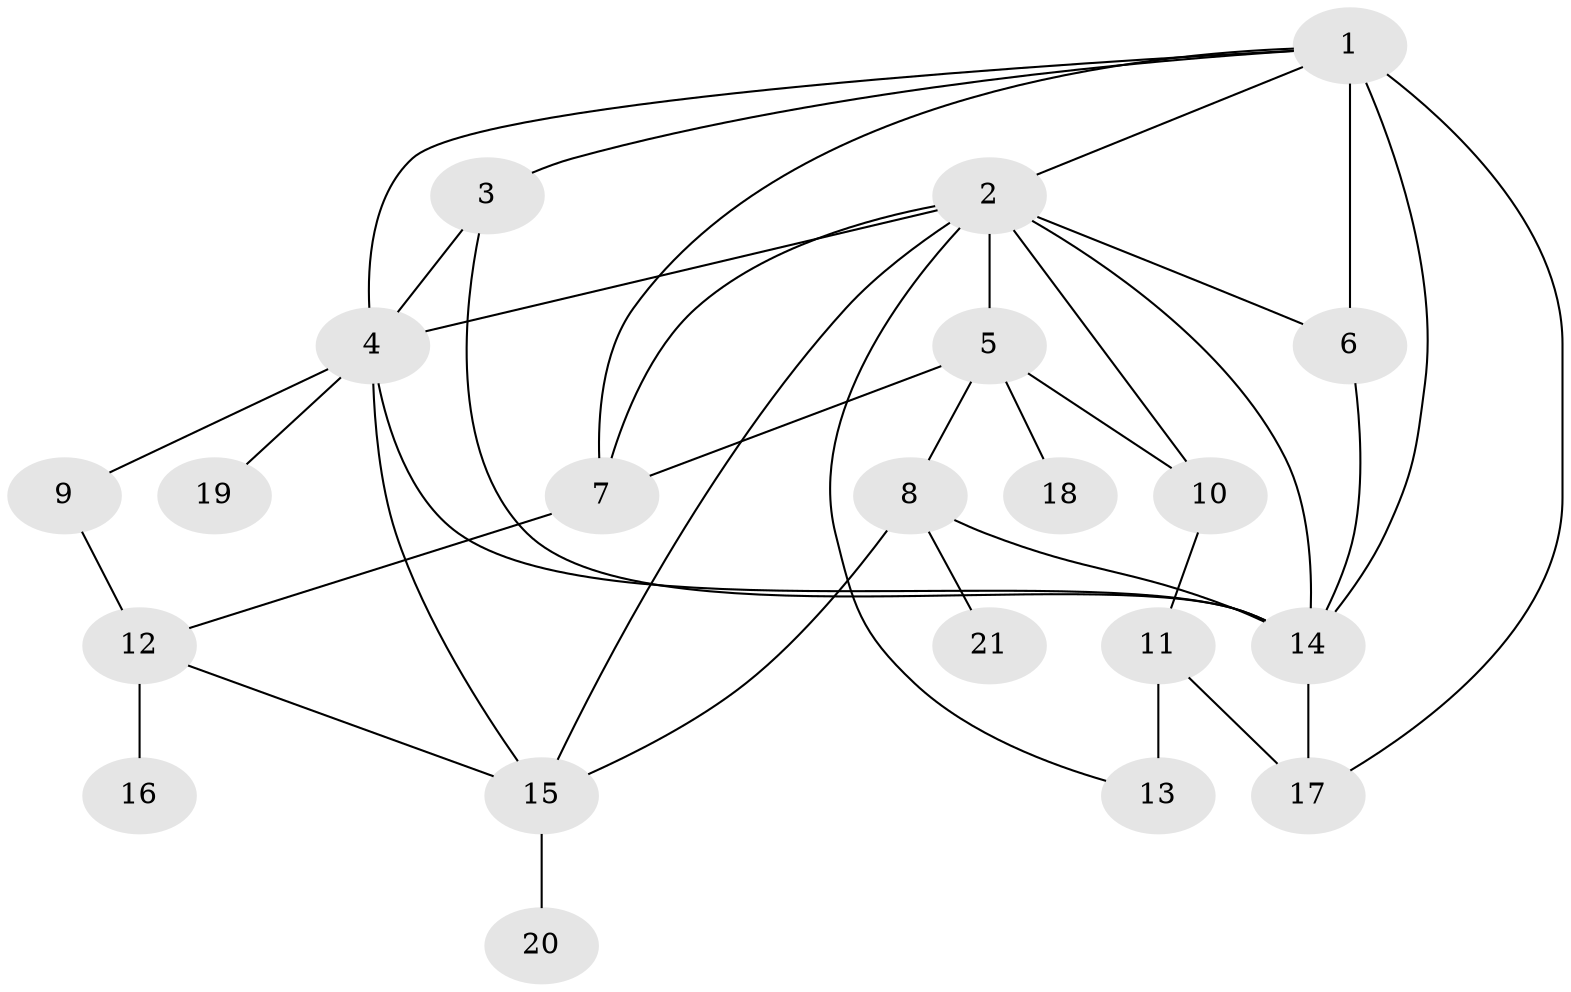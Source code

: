 // original degree distribution, {12: 0.019230769230769232, 8: 0.019230769230769232, 4: 0.1346153846153846, 5: 0.057692307692307696, 3: 0.28846153846153844, 2: 0.3076923076923077, 6: 0.019230769230769232, 1: 0.15384615384615385}
// Generated by graph-tools (version 1.1) at 2025/49/03/04/25 22:49:04]
// undirected, 21 vertices, 38 edges
graph export_dot {
  node [color=gray90,style=filled];
  1;
  2;
  3;
  4;
  5;
  6;
  7;
  8;
  9;
  10;
  11;
  12;
  13;
  14;
  15;
  16;
  17;
  18;
  19;
  20;
  21;
  1 -- 2 [weight=1.0];
  1 -- 3 [weight=1.0];
  1 -- 4 [weight=2.0];
  1 -- 6 [weight=6.0];
  1 -- 7 [weight=1.0];
  1 -- 14 [weight=1.0];
  1 -- 17 [weight=1.0];
  2 -- 4 [weight=1.0];
  2 -- 5 [weight=1.0];
  2 -- 6 [weight=1.0];
  2 -- 7 [weight=1.0];
  2 -- 10 [weight=1.0];
  2 -- 13 [weight=1.0];
  2 -- 14 [weight=1.0];
  2 -- 15 [weight=1.0];
  3 -- 4 [weight=1.0];
  3 -- 14 [weight=2.0];
  4 -- 9 [weight=1.0];
  4 -- 14 [weight=1.0];
  4 -- 15 [weight=1.0];
  4 -- 19 [weight=1.0];
  5 -- 7 [weight=1.0];
  5 -- 8 [weight=1.0];
  5 -- 10 [weight=1.0];
  5 -- 18 [weight=1.0];
  6 -- 14 [weight=1.0];
  7 -- 12 [weight=1.0];
  8 -- 14 [weight=1.0];
  8 -- 15 [weight=1.0];
  8 -- 21 [weight=1.0];
  9 -- 12 [weight=2.0];
  10 -- 11 [weight=1.0];
  11 -- 13 [weight=2.0];
  11 -- 17 [weight=2.0];
  12 -- 15 [weight=1.0];
  12 -- 16 [weight=1.0];
  14 -- 17 [weight=1.0];
  15 -- 20 [weight=2.0];
}
